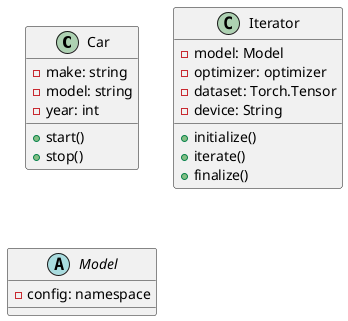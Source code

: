 @startuml
class Car {
  -make: string
  -model: string
  -year: int
  +start()
  +stop()
}

class Iterator {
  -model: Model
  -optimizer: optimizer
  -dataset: Torch.Tensor
  -device: String
  +initialize()
  +iterate()
  +finalize()
}

abstract class Model {
  -config: namespace
}


@enduml